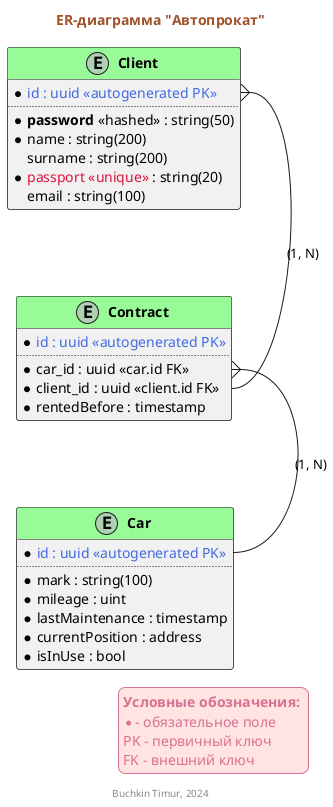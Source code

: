 @startuml Carsharing

!function $autogenerated($a)
!return "<color:RoyalBlue>" + $a + " <<autogenerated PK>></color>"
!endfunction

!function $unique($a)
!return "<color:Crimson>" + $a + " <<unique>></color>"
!endfunction

!function $setBold($a)
!return "<b>" + $a + " </b>"
!endfunction

!function $hashed($a)
!return $setBold($a) + "<<hashed>>"
!endfunction

skinparam LegendBackgroundColor MistyRose
skinparam LegendBorderColor PaleVioletRed
skinparam LegendFontColor PaleVioletRed

skinparam Class {
    HeaderBackgroundColor PaleGreen
}

'skinparam linetype ortho
skinparam TitleFontColor Sienna

Title ER-диаграмма "Автопрокат"

entity "$setBold("Client")" as client {
    * $autogenerated("id : uuid")
    ..
    * $hashed("password") : string(50)
    * name : string(200)
    surname : string(200)
    * $unique("passport") : string(20)
    email : string(100)
}

entity "$setBold("Contract")" as contract {
  * $autogenerated("id : uuid")
  ..
  * car_id : uuid <<car.id FK>>
  * client_id : uuid <<client.id FK>>
  * rentedBefore : timestamp
}

entity "$setBold("Car")" as car {
    * $autogenerated("id : uuid")
    ..
    * mark : string(100)
    * mileage : uint
    * lastMaintenance : timestamp 
    * currentPosition : address
    * isInUse : bool
}

client::id }-- contract::client_id : (1, N)
contract::car_id }-- car::id : (1, N)

legend right
$setBold("Условные обозначения:")
* - обязательное поле
PK - первичный ключ
FK - внешний ключ
end legend

footer Buchkin Timur, 2024

@enduml
